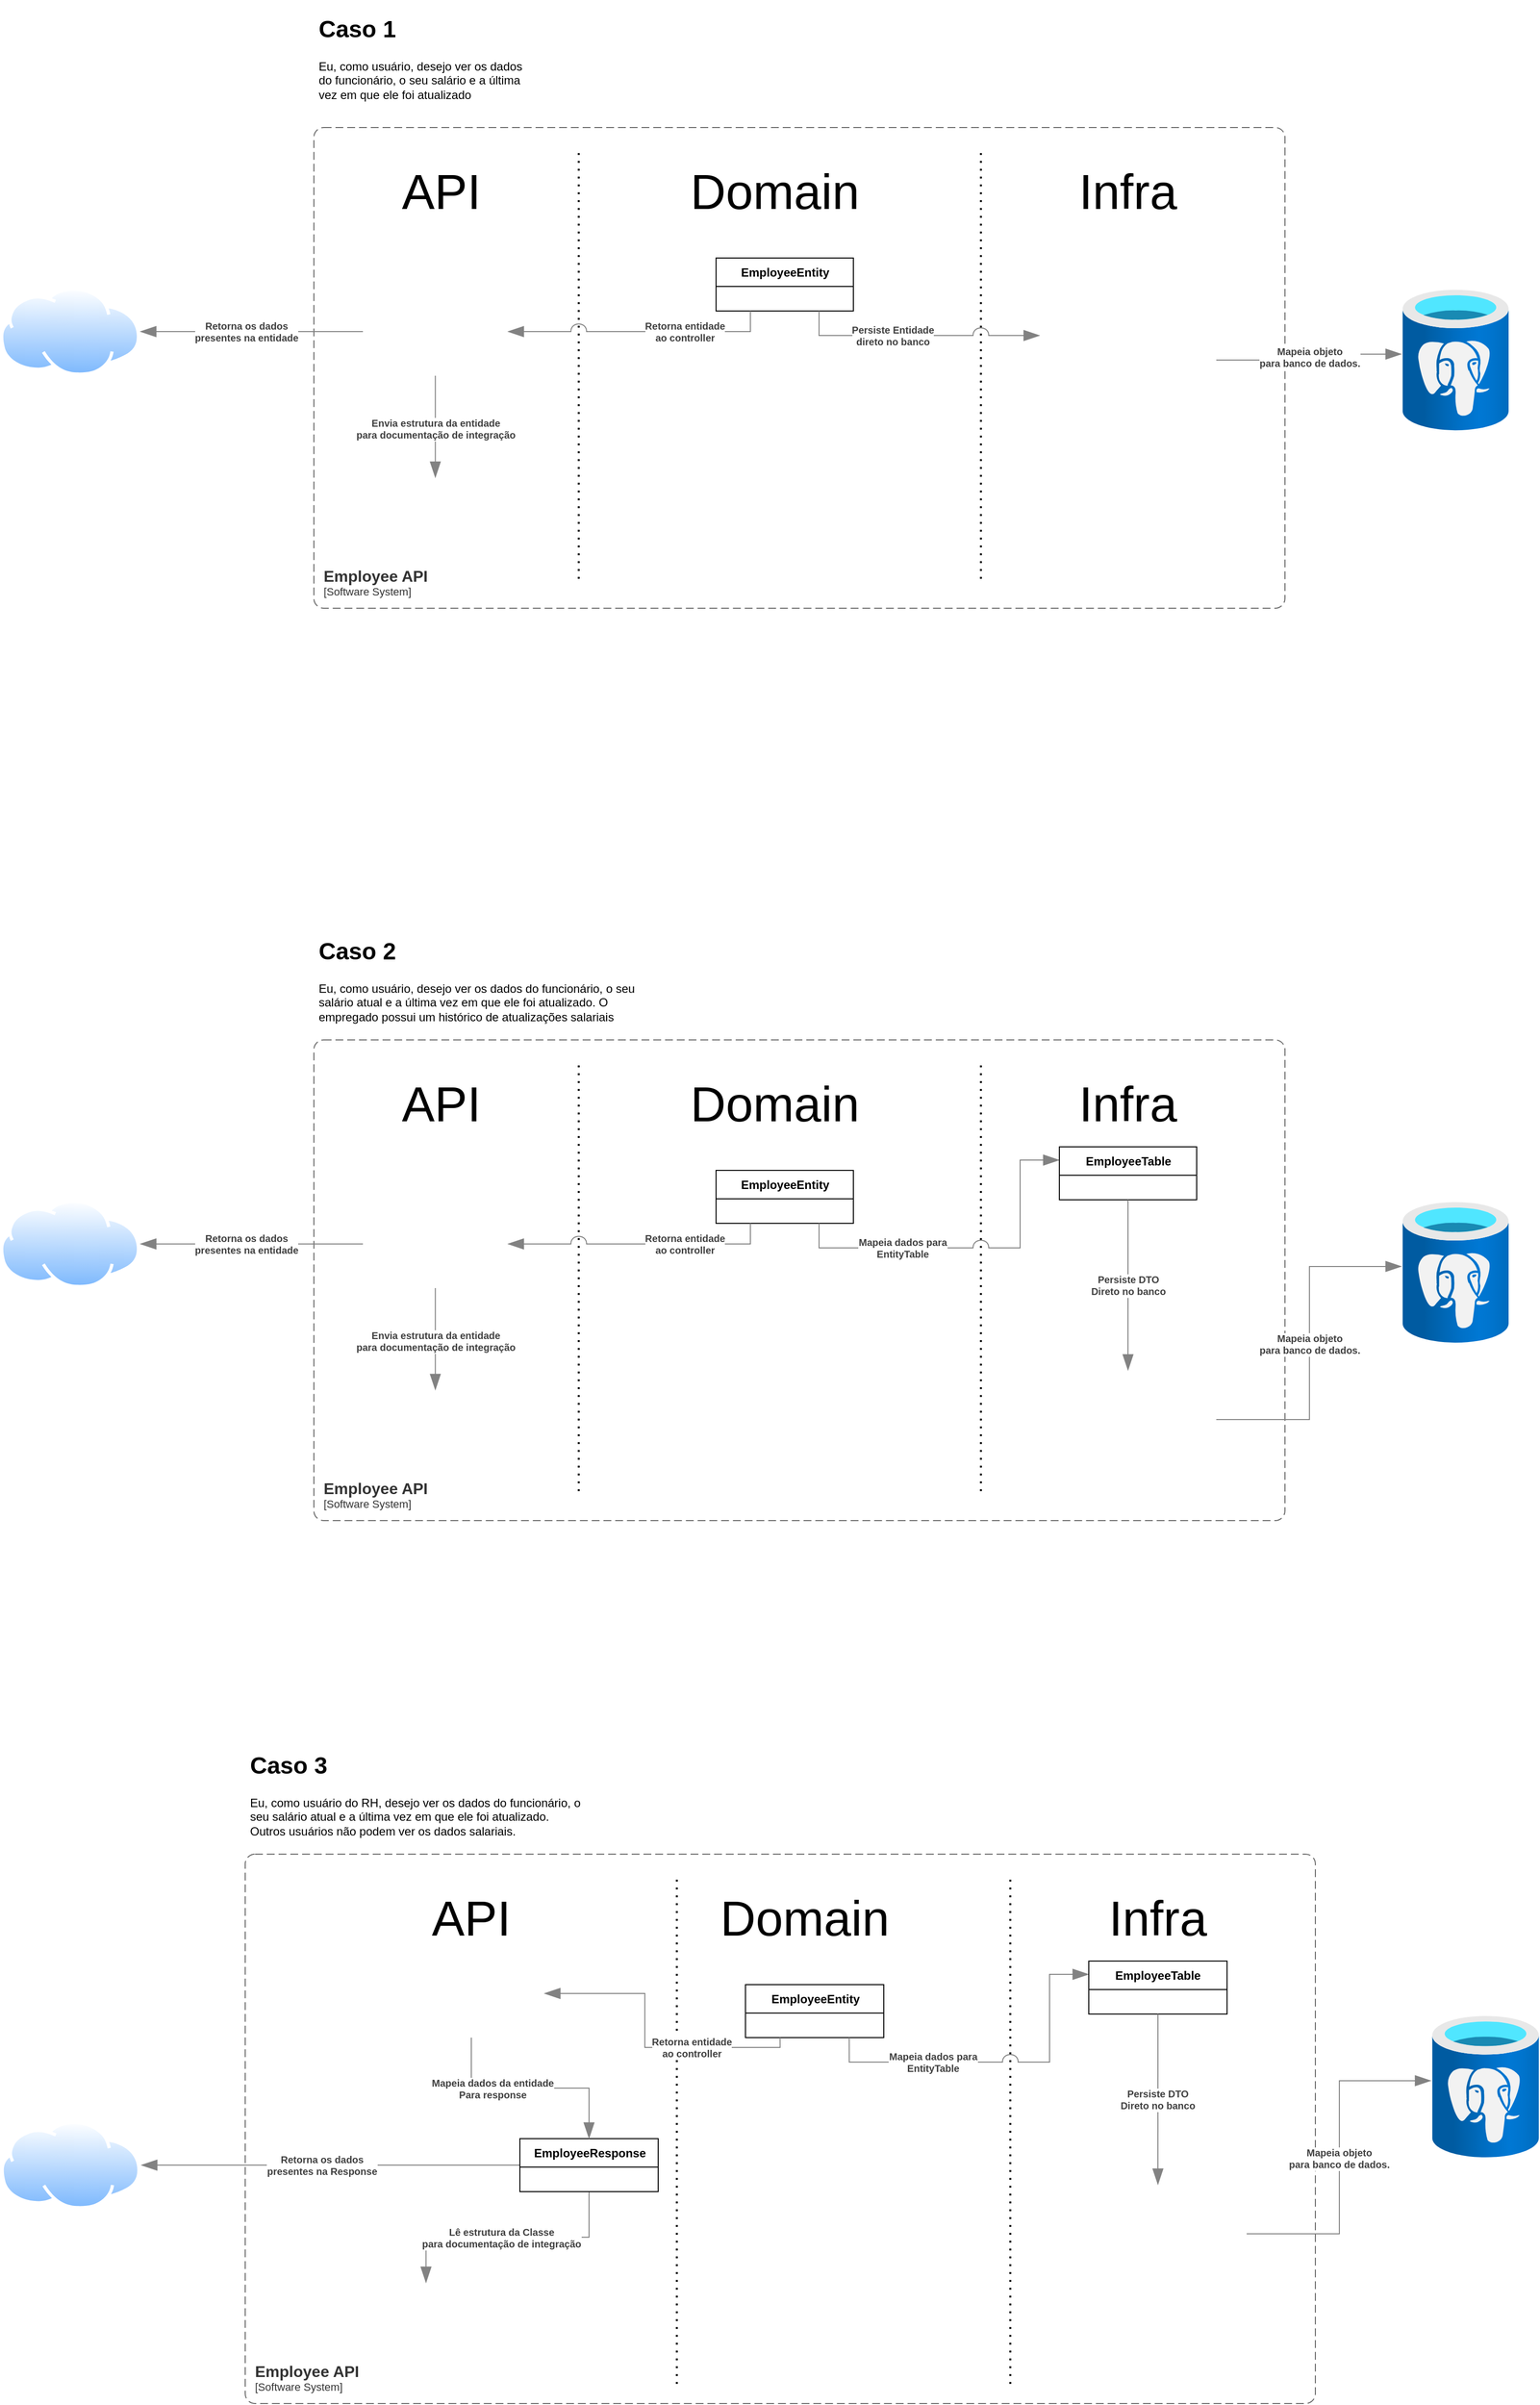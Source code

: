 <mxfile>
    <diagram id="qFTrwYgdmFCmfzPNB9e0" name="Page-1">
        <mxGraphModel dx="1501" dy="1354" grid="1" gridSize="10" guides="1" tooltips="1" connect="1" arrows="1" fold="1" page="1" pageScale="1" pageWidth="827" pageHeight="1169" math="0" shadow="0">
            <root>
                <mxCell id="0"/>
                <mxCell id="1" parent="0"/>
                <object placeholders="1" c4Name="Employee API" c4Type="SystemScopeBoundary" c4Application="Software System" label="&lt;font style=&quot;font-size: 16px&quot;&gt;&lt;b&gt;&lt;div style=&quot;text-align: left&quot;&gt;%c4Name%&lt;/div&gt;&lt;/b&gt;&lt;/font&gt;&lt;div style=&quot;text-align: left&quot;&gt;[%c4Application%]&lt;/div&gt;" id="4">
                    <mxCell style="rounded=1;fontSize=11;whiteSpace=wrap;html=1;dashed=1;arcSize=20;fillColor=none;strokeColor=#666666;fontColor=#333333;labelBackgroundColor=none;align=left;verticalAlign=bottom;labelBorderColor=none;spacingTop=0;spacing=10;dashPattern=8 4;metaEdit=1;rotatable=0;perimeter=rectanglePerimeter;noLabel=0;labelPadding=0;allowArrows=0;connectable=0;expand=0;recursiveResize=0;editable=1;pointerEvents=0;absoluteArcSize=1;points=[[0.25,0,0],[0.5,0,0],[0.75,0,0],[1,0.25,0],[1,0.5,0],[1,0.75,0],[0.75,1,0],[0.5,1,0],[0.25,1,0],[0,0.75,0],[0,0.5,0],[0,0.25,0]];" vertex="1" parent="1">
                        <mxGeometry x="92" y="30" width="990" height="490" as="geometry"/>
                    </mxCell>
                </object>
                <mxCell id="6" value="API" style="text;html=1;strokeColor=none;fillColor=none;align=center;verticalAlign=middle;whiteSpace=wrap;rounded=0;fontSize=50;" vertex="1" parent="1">
                    <mxGeometry x="192" y="80" width="60" height="30" as="geometry"/>
                </mxCell>
                <mxCell id="7" value="Domain" style="text;html=1;strokeColor=none;fillColor=none;align=center;verticalAlign=middle;whiteSpace=wrap;rounded=0;fontSize=50;" vertex="1" parent="1">
                    <mxGeometry x="532" y="80" width="60" height="30" as="geometry"/>
                </mxCell>
                <mxCell id="8" value="Infra" style="text;html=1;strokeColor=none;fillColor=none;align=center;verticalAlign=middle;whiteSpace=wrap;rounded=0;fontSize=50;" vertex="1" parent="1">
                    <mxGeometry x="892" y="80" width="60" height="30" as="geometry"/>
                </mxCell>
                <mxCell id="9" value="EmployeeEntity" style="swimlane;fontStyle=1;align=center;verticalAlign=middle;childLayout=stackLayout;horizontal=1;startSize=29;horizontalStack=0;resizeParent=1;resizeParentMax=0;resizeLast=0;collapsible=0;marginBottom=0;html=1;fontSize=12;" vertex="1" parent="1">
                    <mxGeometry x="502" y="163" width="140" height="54" as="geometry"/>
                </mxCell>
                <mxCell id="12" value="" style="endArrow=none;dashed=1;html=1;dashPattern=1 3;strokeWidth=2;fontSize=12;" edge="1" parent="1">
                    <mxGeometry width="50" height="50" relative="1" as="geometry">
                        <mxPoint x="362" y="490" as="sourcePoint"/>
                        <mxPoint x="362" y="50" as="targetPoint"/>
                    </mxGeometry>
                </mxCell>
                <mxCell id="13" value="" style="endArrow=none;dashed=1;html=1;dashPattern=1 3;strokeWidth=2;fontSize=12;" edge="1" parent="1">
                    <mxGeometry width="50" height="50" relative="1" as="geometry">
                        <mxPoint x="772" y="490" as="sourcePoint"/>
                        <mxPoint x="772" y="50" as="targetPoint"/>
                    </mxGeometry>
                </mxCell>
                <mxCell id="14" value="" style="shape=image;verticalLabelPosition=bottom;labelBackgroundColor=#ffffff;verticalAlign=top;aspect=fixed;imageAspect=0;image=https://static.gunnarpeipman.com/wp-content/uploads/2019/12/ef-core-featured.png;" vertex="1" parent="1">
                    <mxGeometry x="832.03" y="217" width="179.93" height="100" as="geometry"/>
                </mxCell>
                <mxCell id="15" value="" style="aspect=fixed;html=1;points=[];align=center;image;fontSize=12;image=img/lib/azure2/databases/Azure_Database_PostgreSQL_Server.svg;" vertex="1" parent="1">
                    <mxGeometry x="1202" y="195" width="108" height="144" as="geometry"/>
                </mxCell>
                <object placeholders="1" c4Type="Mapping" c4Description="Mapeia objeto &#10;para banco de dados." label="&lt;div style=&quot;text-align: left&quot;&gt;&lt;div style=&quot;text-align: center&quot;&gt;&lt;b&gt;%c4Description%&lt;/b&gt;&lt;/div&gt;" id="17">
                    <mxCell style="endArrow=blockThin;html=1;fontSize=10;fontColor=#404040;strokeWidth=1;endFill=1;strokeColor=#828282;elbow=vertical;metaEdit=1;endSize=14;startSize=14;jumpStyle=arc;jumpSize=16;rounded=0;edgeStyle=orthogonalEdgeStyle;entryX=-0.009;entryY=0.458;entryDx=0;entryDy=0;entryPerimeter=0;exitX=1;exitY=0.5;exitDx=0;exitDy=0;" edge="1" parent="1" source="14" target="15">
                        <mxGeometry width="240" relative="1" as="geometry">
                            <mxPoint x="1022" y="266.29" as="sourcePoint"/>
                            <mxPoint x="1262" y="266.29" as="targetPoint"/>
                        </mxGeometry>
                    </mxCell>
                </object>
                <object placeholders="1" c4Type="Mapping" c4Description="Persiste Entidade &#10;direto no banco" label="&lt;div style=&quot;text-align: left&quot;&gt;&lt;div style=&quot;text-align: center&quot;&gt;&lt;b&gt;%c4Description%&lt;/b&gt;&lt;/div&gt;" id="18">
                    <mxCell style="endArrow=blockThin;html=1;fontSize=10;fontColor=#404040;strokeWidth=1;endFill=1;strokeColor=#828282;elbow=vertical;metaEdit=1;endSize=14;startSize=14;jumpStyle=arc;jumpSize=16;rounded=0;edgeStyle=orthogonalEdgeStyle;exitX=0.75;exitY=1;exitDx=0;exitDy=0;entryX=0;entryY=0.25;entryDx=0;entryDy=0;" edge="1" parent="1" source="9" target="14">
                        <mxGeometry x="-0.2" width="240" relative="1" as="geometry">
                            <mxPoint x="602" y="267" as="sourcePoint"/>
                            <mxPoint x="822" y="267" as="targetPoint"/>
                            <Array as="points">
                                <mxPoint x="607" y="242"/>
                            </Array>
                            <mxPoint as="offset"/>
                        </mxGeometry>
                    </mxCell>
                </object>
                <mxCell id="19" value="" style="shape=image;verticalLabelPosition=bottom;labelBackgroundColor=#ffffff;verticalAlign=top;aspect=fixed;imageAspect=0;image=https://ardalis.com/static/2bcf8d1ec45106e529bb3a6176467a31/c5cb2/aspnetcore-logo.png;" vertex="1" parent="1">
                    <mxGeometry x="141.99" y="193" width="147.63" height="90" as="geometry"/>
                </mxCell>
                <mxCell id="20" value="" style="shape=image;verticalLabelPosition=bottom;labelBackgroundColor=#ffffff;verticalAlign=top;aspect=fixed;imageAspect=0;image=https://miro.medium.com/max/1400/1*R36nHDnQ9i7vizbSJqTb1g.png;" vertex="1" parent="1">
                    <mxGeometry x="108.96" y="387" width="213.7" height="60" as="geometry"/>
                </mxCell>
                <object placeholders="1" c4Type="Mapping" c4Description="Retorna entidade&#10;ao controller" label="&lt;div style=&quot;text-align: left&quot;&gt;&lt;div style=&quot;text-align: center&quot;&gt;&lt;b&gt;%c4Description%&lt;/b&gt;&lt;/div&gt;" id="21">
                    <mxCell style="endArrow=blockThin;html=1;fontSize=10;fontColor=#404040;strokeWidth=1;endFill=1;strokeColor=#828282;elbow=vertical;metaEdit=1;endSize=14;startSize=14;jumpStyle=arc;jumpSize=16;rounded=0;edgeStyle=orthogonalEdgeStyle;exitX=0.25;exitY=1;exitDx=0;exitDy=0;entryX=1;entryY=0.5;entryDx=0;entryDy=0;" edge="1" parent="1" source="9" target="19">
                        <mxGeometry x="-0.341" width="240" relative="1" as="geometry">
                            <mxPoint x="412" y="250" as="sourcePoint"/>
                            <mxPoint x="637.03" y="275" as="targetPoint"/>
                            <mxPoint as="offset"/>
                        </mxGeometry>
                    </mxCell>
                </object>
                <object placeholders="1" c4Type="Mapping" c4Description="Retorna os dados&#10;presentes na entidade" label="&lt;div style=&quot;text-align: left&quot;&gt;&lt;div style=&quot;text-align: center&quot;&gt;&lt;b&gt;%c4Description%&lt;/b&gt;&lt;/div&gt;" id="22">
                    <mxCell style="endArrow=blockThin;html=1;fontSize=10;fontColor=#404040;strokeWidth=1;endFill=1;strokeColor=#828282;elbow=vertical;metaEdit=1;endSize=14;startSize=14;jumpStyle=arc;jumpSize=16;rounded=0;edgeStyle=orthogonalEdgeStyle;exitX=0;exitY=0.5;exitDx=0;exitDy=0;entryX=1;entryY=0.5;entryDx=0;entryDy=0;" edge="1" parent="1" source="19" target="24">
                        <mxGeometry x="0.048" width="240" relative="1" as="geometry">
                            <mxPoint x="142" y="243" as="sourcePoint"/>
                            <mxPoint x="-68" y="238" as="targetPoint"/>
                            <mxPoint as="offset"/>
                        </mxGeometry>
                    </mxCell>
                </object>
                <object placeholders="1" c4Type="Mapping" c4Description="Envia estrutura da entidade&#10;para documentação de integração" label="&lt;div style=&quot;text-align: left&quot;&gt;&lt;div style=&quot;text-align: center&quot;&gt;&lt;b&gt;%c4Description%&lt;/b&gt;&lt;/div&gt;" id="23">
                    <mxCell style="endArrow=blockThin;html=1;fontSize=10;fontColor=#404040;strokeWidth=1;endFill=1;strokeColor=#828282;elbow=vertical;metaEdit=1;endSize=14;startSize=14;jumpStyle=arc;jumpSize=16;rounded=0;edgeStyle=orthogonalEdgeStyle;exitX=0.5;exitY=1;exitDx=0;exitDy=0;entryX=0.5;entryY=0;entryDx=0;entryDy=0;" edge="1" parent="1" source="19" target="20">
                        <mxGeometry x="0.048" width="240" relative="1" as="geometry">
                            <mxPoint x="151.99" y="248" as="sourcePoint"/>
                            <mxPoint x="-58" y="248" as="targetPoint"/>
                            <mxPoint as="offset"/>
                        </mxGeometry>
                    </mxCell>
                </object>
                <mxCell id="24" value="" style="aspect=fixed;perimeter=ellipsePerimeter;html=1;align=center;shadow=0;dashed=0;spacingTop=3;image;image=img/lib/active_directory/internet_cloud.svg;fontSize=12;" vertex="1" parent="1">
                    <mxGeometry x="-228" y="193" width="142.86" height="90" as="geometry"/>
                </mxCell>
                <object placeholders="1" c4Name="Employee API" c4Type="SystemScopeBoundary" c4Application="Software System" label="&lt;font style=&quot;font-size: 16px&quot;&gt;&lt;b&gt;&lt;div style=&quot;text-align: left&quot;&gt;%c4Name%&lt;/div&gt;&lt;/b&gt;&lt;/font&gt;&lt;div style=&quot;text-align: left&quot;&gt;[%c4Application%]&lt;/div&gt;" id="41">
                    <mxCell style="rounded=1;fontSize=11;whiteSpace=wrap;html=1;dashed=1;arcSize=20;fillColor=none;strokeColor=#666666;fontColor=#333333;labelBackgroundColor=none;align=left;verticalAlign=bottom;labelBorderColor=none;spacingTop=0;spacing=10;dashPattern=8 4;metaEdit=1;rotatable=0;perimeter=rectanglePerimeter;noLabel=0;labelPadding=0;allowArrows=0;connectable=0;expand=0;recursiveResize=0;editable=1;pointerEvents=0;absoluteArcSize=1;points=[[0.25,0,0],[0.5,0,0],[0.75,0,0],[1,0.25,0],[1,0.5,0],[1,0.75,0],[0.75,1,0],[0.5,1,0],[0.25,1,0],[0,0.75,0],[0,0.5,0],[0,0.25,0]];" vertex="1" parent="1">
                        <mxGeometry x="92" y="960" width="990" height="490" as="geometry"/>
                    </mxCell>
                </object>
                <mxCell id="42" value="API" style="text;html=1;strokeColor=none;fillColor=none;align=center;verticalAlign=middle;whiteSpace=wrap;rounded=0;fontSize=50;" vertex="1" parent="1">
                    <mxGeometry x="192" y="1010" width="60" height="30" as="geometry"/>
                </mxCell>
                <mxCell id="43" value="Domain" style="text;html=1;strokeColor=none;fillColor=none;align=center;verticalAlign=middle;whiteSpace=wrap;rounded=0;fontSize=50;" vertex="1" parent="1">
                    <mxGeometry x="532" y="1010" width="60" height="30" as="geometry"/>
                </mxCell>
                <mxCell id="44" value="Infra" style="text;html=1;strokeColor=none;fillColor=none;align=center;verticalAlign=middle;whiteSpace=wrap;rounded=0;fontSize=50;" vertex="1" parent="1">
                    <mxGeometry x="892" y="1010" width="60" height="30" as="geometry"/>
                </mxCell>
                <mxCell id="45" value="EmployeeEntity" style="swimlane;fontStyle=1;align=center;verticalAlign=middle;childLayout=stackLayout;horizontal=1;startSize=29;horizontalStack=0;resizeParent=1;resizeParentMax=0;resizeLast=0;collapsible=0;marginBottom=0;html=1;fontSize=12;" vertex="1" parent="1">
                    <mxGeometry x="502" y="1093" width="140" height="54" as="geometry"/>
                </mxCell>
                <mxCell id="46" value="" style="endArrow=none;dashed=1;html=1;dashPattern=1 3;strokeWidth=2;fontSize=12;" edge="1" parent="1">
                    <mxGeometry width="50" height="50" relative="1" as="geometry">
                        <mxPoint x="362" y="1420.0" as="sourcePoint"/>
                        <mxPoint x="362" y="980" as="targetPoint"/>
                    </mxGeometry>
                </mxCell>
                <mxCell id="47" value="" style="endArrow=none;dashed=1;html=1;dashPattern=1 3;strokeWidth=2;fontSize=12;" edge="1" parent="1">
                    <mxGeometry width="50" height="50" relative="1" as="geometry">
                        <mxPoint x="772.0" y="1420.0" as="sourcePoint"/>
                        <mxPoint x="772.0" y="980" as="targetPoint"/>
                    </mxGeometry>
                </mxCell>
                <mxCell id="48" value="" style="shape=image;verticalLabelPosition=bottom;labelBackgroundColor=#ffffff;verticalAlign=top;aspect=fixed;imageAspect=0;image=https://static.gunnarpeipman.com/wp-content/uploads/2019/12/ef-core-featured.png;" vertex="1" parent="1">
                    <mxGeometry x="832.02" y="1297" width="179.93" height="100" as="geometry"/>
                </mxCell>
                <mxCell id="49" value="" style="aspect=fixed;html=1;points=[];align=center;image;fontSize=12;image=img/lib/azure2/databases/Azure_Database_PostgreSQL_Server.svg;" vertex="1" parent="1">
                    <mxGeometry x="1202" y="1125" width="108" height="144" as="geometry"/>
                </mxCell>
                <object placeholders="1" c4Type="Mapping" c4Description="Mapeia objeto &#10;para banco de dados." label="&lt;div style=&quot;text-align: left&quot;&gt;&lt;div style=&quot;text-align: center&quot;&gt;&lt;b&gt;%c4Description%&lt;/b&gt;&lt;/div&gt;" id="50">
                    <mxCell style="endArrow=blockThin;html=1;fontSize=10;fontColor=#404040;strokeWidth=1;endFill=1;strokeColor=#828282;elbow=vertical;metaEdit=1;endSize=14;startSize=14;jumpStyle=arc;jumpSize=16;rounded=0;edgeStyle=orthogonalEdgeStyle;entryX=-0.009;entryY=0.458;entryDx=0;entryDy=0;entryPerimeter=0;exitX=1;exitY=0.5;exitDx=0;exitDy=0;" edge="1" parent="1" source="48" target="49">
                        <mxGeometry width="240" relative="1" as="geometry">
                            <mxPoint x="1022" y="1196.29" as="sourcePoint"/>
                            <mxPoint x="1262" y="1196.29" as="targetPoint"/>
                        </mxGeometry>
                    </mxCell>
                </object>
                <object placeholders="1" c4Type="Mapping" c4Description="Mapeia dados para &#10;EntityTable" label="&lt;div style=&quot;text-align: left&quot;&gt;&lt;div style=&quot;text-align: center&quot;&gt;&lt;b&gt;%c4Description%&lt;/b&gt;&lt;/div&gt;" id="51">
                    <mxCell style="endArrow=blockThin;html=1;fontSize=10;fontColor=#404040;strokeWidth=1;endFill=1;strokeColor=#828282;elbow=vertical;metaEdit=1;endSize=14;startSize=14;jumpStyle=arc;jumpSize=16;rounded=0;edgeStyle=orthogonalEdgeStyle;exitX=0.75;exitY=1;exitDx=0;exitDy=0;entryX=0;entryY=0.25;entryDx=0;entryDy=0;" edge="1" parent="1" source="45" target="58">
                        <mxGeometry x="-0.388" width="240" relative="1" as="geometry">
                            <mxPoint x="602" y="1197" as="sourcePoint"/>
                            <mxPoint x="822" y="1197" as="targetPoint"/>
                            <Array as="points">
                                <mxPoint x="607" y="1172"/>
                                <mxPoint x="812" y="1172"/>
                            </Array>
                            <mxPoint as="offset"/>
                        </mxGeometry>
                    </mxCell>
                </object>
                <mxCell id="52" value="" style="shape=image;verticalLabelPosition=bottom;labelBackgroundColor=#ffffff;verticalAlign=top;aspect=fixed;imageAspect=0;image=https://ardalis.com/static/2bcf8d1ec45106e529bb3a6176467a31/c5cb2/aspnetcore-logo.png;" vertex="1" parent="1">
                    <mxGeometry x="141.99" y="1123" width="147.63" height="90" as="geometry"/>
                </mxCell>
                <mxCell id="53" value="" style="shape=image;verticalLabelPosition=bottom;labelBackgroundColor=#ffffff;verticalAlign=top;aspect=fixed;imageAspect=0;image=https://miro.medium.com/max/1400/1*R36nHDnQ9i7vizbSJqTb1g.png;" vertex="1" parent="1">
                    <mxGeometry x="108.96" y="1317" width="213.7" height="60" as="geometry"/>
                </mxCell>
                <object placeholders="1" c4Type="Mapping" c4Description="Retorna entidade&#10;ao controller" label="&lt;div style=&quot;text-align: left&quot;&gt;&lt;div style=&quot;text-align: center&quot;&gt;&lt;b&gt;%c4Description%&lt;/b&gt;&lt;/div&gt;" id="54">
                    <mxCell style="endArrow=blockThin;html=1;fontSize=10;fontColor=#404040;strokeWidth=1;endFill=1;strokeColor=#828282;elbow=vertical;metaEdit=1;endSize=14;startSize=14;jumpStyle=arc;jumpSize=16;rounded=0;edgeStyle=orthogonalEdgeStyle;exitX=0.25;exitY=1;exitDx=0;exitDy=0;entryX=1;entryY=0.5;entryDx=0;entryDy=0;" edge="1" parent="1" source="45" target="52">
                        <mxGeometry x="-0.341" width="240" relative="1" as="geometry">
                            <mxPoint x="412" y="1180" as="sourcePoint"/>
                            <mxPoint x="637.03" y="1205" as="targetPoint"/>
                            <mxPoint as="offset"/>
                        </mxGeometry>
                    </mxCell>
                </object>
                <object placeholders="1" c4Type="Mapping" c4Description="Retorna os dados&#10;presentes na entidade" label="&lt;div style=&quot;text-align: left&quot;&gt;&lt;div style=&quot;text-align: center&quot;&gt;&lt;b&gt;%c4Description%&lt;/b&gt;&lt;/div&gt;" id="55">
                    <mxCell style="endArrow=blockThin;html=1;fontSize=10;fontColor=#404040;strokeWidth=1;endFill=1;strokeColor=#828282;elbow=vertical;metaEdit=1;endSize=14;startSize=14;jumpStyle=arc;jumpSize=16;rounded=0;edgeStyle=orthogonalEdgeStyle;exitX=0;exitY=0.5;exitDx=0;exitDy=0;entryX=1;entryY=0.5;entryDx=0;entryDy=0;" edge="1" parent="1" source="52" target="57">
                        <mxGeometry x="0.048" width="240" relative="1" as="geometry">
                            <mxPoint x="142" y="1173" as="sourcePoint"/>
                            <mxPoint x="-68" y="1168" as="targetPoint"/>
                            <mxPoint as="offset"/>
                        </mxGeometry>
                    </mxCell>
                </object>
                <object placeholders="1" c4Type="Mapping" c4Description="Envia estrutura da entidade&#10;para documentação de integração" label="&lt;div style=&quot;text-align: left&quot;&gt;&lt;div style=&quot;text-align: center&quot;&gt;&lt;b&gt;%c4Description%&lt;/b&gt;&lt;/div&gt;" id="56">
                    <mxCell style="endArrow=blockThin;html=1;fontSize=10;fontColor=#404040;strokeWidth=1;endFill=1;strokeColor=#828282;elbow=vertical;metaEdit=1;endSize=14;startSize=14;jumpStyle=arc;jumpSize=16;rounded=0;edgeStyle=orthogonalEdgeStyle;exitX=0.5;exitY=1;exitDx=0;exitDy=0;entryX=0.5;entryY=0;entryDx=0;entryDy=0;" edge="1" parent="1" source="52" target="53">
                        <mxGeometry x="0.048" width="240" relative="1" as="geometry">
                            <mxPoint x="151.99" y="1178" as="sourcePoint"/>
                            <mxPoint x="-58" y="1178" as="targetPoint"/>
                            <mxPoint as="offset"/>
                        </mxGeometry>
                    </mxCell>
                </object>
                <mxCell id="57" value="" style="aspect=fixed;perimeter=ellipsePerimeter;html=1;align=center;shadow=0;dashed=0;spacingTop=3;image;image=img/lib/active_directory/internet_cloud.svg;fontSize=12;" vertex="1" parent="1">
                    <mxGeometry x="-228" y="1123" width="142.86" height="90" as="geometry"/>
                </mxCell>
                <mxCell id="58" value="EmployeeTable" style="swimlane;fontStyle=1;align=center;verticalAlign=middle;childLayout=stackLayout;horizontal=1;startSize=29;horizontalStack=0;resizeParent=1;resizeParentMax=0;resizeLast=0;collapsible=0;marginBottom=0;html=1;fontSize=12;" vertex="1" parent="1">
                    <mxGeometry x="851.99" y="1069" width="140" height="54" as="geometry"/>
                </mxCell>
                <object placeholders="1" c4Type="Mapping" c4Description="Persiste DTO &#10;Direto no banco" label="&lt;div style=&quot;text-align: left&quot;&gt;&lt;div style=&quot;text-align: center&quot;&gt;&lt;b&gt;%c4Description%&lt;/b&gt;&lt;/div&gt;" id="59">
                    <mxCell style="endArrow=blockThin;html=1;fontSize=10;fontColor=#404040;strokeWidth=1;endFill=1;strokeColor=#828282;elbow=vertical;metaEdit=1;endSize=14;startSize=14;jumpStyle=arc;jumpSize=16;rounded=0;edgeStyle=orthogonalEdgeStyle;exitX=0.5;exitY=1;exitDx=0;exitDy=0;entryX=0.5;entryY=0;entryDx=0;entryDy=0;" edge="1" parent="1" source="58" target="48">
                        <mxGeometry width="240" relative="1" as="geometry">
                            <mxPoint x="922.0" y="1211.5" as="sourcePoint"/>
                            <mxPoint x="1166.99" y="1147" as="targetPoint"/>
                        </mxGeometry>
                    </mxCell>
                </object>
                <object placeholders="1" c4Name="Employee API" c4Type="SystemScopeBoundary" c4Application="Software System" label="&lt;font style=&quot;font-size: 16px&quot;&gt;&lt;b&gt;&lt;div style=&quot;text-align: left&quot;&gt;%c4Name%&lt;/div&gt;&lt;/b&gt;&lt;/font&gt;&lt;div style=&quot;text-align: left&quot;&gt;[%c4Application%]&lt;/div&gt;" id="60">
                    <mxCell style="rounded=1;fontSize=11;whiteSpace=wrap;html=1;dashed=1;arcSize=20;fillColor=none;strokeColor=#666666;fontColor=#333333;labelBackgroundColor=none;align=left;verticalAlign=bottom;labelBorderColor=none;spacingTop=0;spacing=10;dashPattern=8 4;metaEdit=1;rotatable=0;perimeter=rectanglePerimeter;noLabel=0;labelPadding=0;allowArrows=0;connectable=0;expand=0;recursiveResize=0;editable=1;pointerEvents=0;absoluteArcSize=1;points=[[0.25,0,0],[0.5,0,0],[0.75,0,0],[1,0.25,0],[1,0.5,0],[1,0.75,0],[0.75,1,0],[0.5,1,0],[0.25,1,0],[0,0.75,0],[0,0.5,0],[0,0.25,0]];" vertex="1" parent="1">
                        <mxGeometry x="22" y="1790" width="1091" height="560" as="geometry"/>
                    </mxCell>
                </object>
                <mxCell id="61" value="API" style="text;html=1;strokeColor=none;fillColor=none;align=center;verticalAlign=middle;whiteSpace=wrap;rounded=0;fontSize=50;" vertex="1" parent="1">
                    <mxGeometry x="222" y="1840" width="61" height="30" as="geometry"/>
                </mxCell>
                <mxCell id="62" value="Domain" style="text;html=1;strokeColor=none;fillColor=none;align=center;verticalAlign=middle;whiteSpace=wrap;rounded=0;fontSize=50;" vertex="1" parent="1">
                    <mxGeometry x="562" y="1840" width="61" height="30" as="geometry"/>
                </mxCell>
                <mxCell id="63" value="Infra" style="text;html=1;strokeColor=none;fillColor=none;align=center;verticalAlign=middle;whiteSpace=wrap;rounded=0;fontSize=50;" vertex="1" parent="1">
                    <mxGeometry x="922" y="1840" width="61" height="30" as="geometry"/>
                </mxCell>
                <mxCell id="64" value="EmployeeEntity" style="swimlane;fontStyle=1;align=center;verticalAlign=middle;childLayout=stackLayout;horizontal=1;startSize=29;horizontalStack=0;resizeParent=1;resizeParentMax=0;resizeLast=0;collapsible=0;marginBottom=0;html=1;fontSize=12;" vertex="1" parent="1">
                    <mxGeometry x="532" y="1923" width="141" height="54" as="geometry"/>
                </mxCell>
                <mxCell id="65" value="" style="endArrow=none;dashed=1;html=1;dashPattern=1 3;strokeWidth=2;fontSize=12;" edge="1" parent="1">
                    <mxGeometry width="50" height="50" relative="1" as="geometry">
                        <mxPoint x="462" y="2330" as="sourcePoint"/>
                        <mxPoint x="462.0" y="1815" as="targetPoint"/>
                    </mxGeometry>
                </mxCell>
                <mxCell id="66" value="" style="endArrow=none;dashed=1;html=1;dashPattern=1 3;strokeWidth=2;fontSize=12;" edge="1" parent="1">
                    <mxGeometry width="50" height="50" relative="1" as="geometry">
                        <mxPoint x="802" y="2330" as="sourcePoint"/>
                        <mxPoint x="802.0" y="1810" as="targetPoint"/>
                    </mxGeometry>
                </mxCell>
                <mxCell id="67" value="" style="shape=image;verticalLabelPosition=bottom;labelBackgroundColor=#ffffff;verticalAlign=top;aspect=fixed;imageAspect=0;image=https://static.gunnarpeipman.com/wp-content/uploads/2019/12/ef-core-featured.png;" vertex="1" parent="1">
                    <mxGeometry x="862.02" y="2127" width="180.93" height="100" as="geometry"/>
                </mxCell>
                <mxCell id="68" value="" style="aspect=fixed;html=1;points=[];align=center;image;fontSize=12;image=img/lib/azure2/databases/Azure_Database_PostgreSQL_Server.svg;" vertex="1" parent="1">
                    <mxGeometry x="1232" y="1955" width="109" height="144" as="geometry"/>
                </mxCell>
                <object placeholders="1" c4Type="Mapping" c4Description="Mapeia objeto &#10;para banco de dados." label="&lt;div style=&quot;text-align: left&quot;&gt;&lt;div style=&quot;text-align: center&quot;&gt;&lt;b&gt;%c4Description%&lt;/b&gt;&lt;/div&gt;" id="69">
                    <mxCell style="endArrow=blockThin;html=1;fontSize=10;fontColor=#404040;strokeWidth=1;endFill=1;strokeColor=#828282;elbow=vertical;metaEdit=1;endSize=14;startSize=14;jumpStyle=arc;jumpSize=16;rounded=0;edgeStyle=orthogonalEdgeStyle;entryX=-0.009;entryY=0.458;entryDx=0;entryDy=0;entryPerimeter=0;exitX=1;exitY=0.5;exitDx=0;exitDy=0;" edge="1" parent="1" source="67" target="68">
                        <mxGeometry width="240" relative="1" as="geometry">
                            <mxPoint x="1052" y="2026.29" as="sourcePoint"/>
                            <mxPoint x="1292" y="2026.29" as="targetPoint"/>
                        </mxGeometry>
                    </mxCell>
                </object>
                <object placeholders="1" c4Type="Mapping" c4Description="Mapeia dados para &#10;EntityTable" label="&lt;div style=&quot;text-align: left&quot;&gt;&lt;div style=&quot;text-align: center&quot;&gt;&lt;b&gt;%c4Description%&lt;/b&gt;&lt;/div&gt;" id="70">
                    <mxCell style="endArrow=blockThin;html=1;fontSize=10;fontColor=#404040;strokeWidth=1;endFill=1;strokeColor=#828282;elbow=vertical;metaEdit=1;endSize=14;startSize=14;jumpStyle=arc;jumpSize=16;rounded=0;edgeStyle=orthogonalEdgeStyle;exitX=0.75;exitY=1;exitDx=0;exitDy=0;entryX=0;entryY=0.25;entryDx=0;entryDy=0;" edge="1" parent="1" source="64" target="77">
                        <mxGeometry x="-0.388" width="240" relative="1" as="geometry">
                            <mxPoint x="632" y="2027" as="sourcePoint"/>
                            <mxPoint x="852" y="2027" as="targetPoint"/>
                            <Array as="points">
                                <mxPoint x="637" y="2002"/>
                                <mxPoint x="842" y="2002"/>
                            </Array>
                            <mxPoint as="offset"/>
                        </mxGeometry>
                    </mxCell>
                </object>
                <mxCell id="71" value="" style="shape=image;verticalLabelPosition=bottom;labelBackgroundColor=#ffffff;verticalAlign=top;aspect=fixed;imageAspect=0;image=https://ardalis.com/static/2bcf8d1ec45106e529bb3a6176467a31/c5cb2/aspnetcore-logo.png;" vertex="1" parent="1">
                    <mxGeometry x="178.19" y="1887" width="148.63" height="90" as="geometry"/>
                </mxCell>
                <mxCell id="72" value="" style="shape=image;verticalLabelPosition=bottom;labelBackgroundColor=#ffffff;verticalAlign=top;aspect=fixed;imageAspect=0;image=https://miro.medium.com/max/1400/1*R36nHDnQ9i7vizbSJqTb1g.png;" vertex="1" parent="1">
                    <mxGeometry x="98.96" y="2227" width="214.7" height="60" as="geometry"/>
                </mxCell>
                <object placeholders="1" c4Type="Mapping" c4Description="Retorna entidade&#10;ao controller" label="&lt;div style=&quot;text-align: left&quot;&gt;&lt;div style=&quot;text-align: center&quot;&gt;&lt;b&gt;%c4Description%&lt;/b&gt;&lt;/div&gt;" id="73">
                    <mxCell style="endArrow=blockThin;html=1;fontSize=10;fontColor=#404040;strokeWidth=1;endFill=1;strokeColor=#828282;elbow=vertical;metaEdit=1;endSize=14;startSize=14;jumpStyle=arc;jumpSize=16;rounded=0;edgeStyle=orthogonalEdgeStyle;exitX=0.25;exitY=1;exitDx=0;exitDy=0;entryX=1;entryY=0.5;entryDx=0;entryDy=0;" edge="1" parent="1" source="64" target="71">
                        <mxGeometry x="-0.341" width="240" relative="1" as="geometry">
                            <mxPoint x="442" y="2010" as="sourcePoint"/>
                            <mxPoint x="667.03" y="2035" as="targetPoint"/>
                            <mxPoint as="offset"/>
                        </mxGeometry>
                    </mxCell>
                </object>
                <object placeholders="1" c4Type="Mapping" c4Description="Retorna os dados&#10;presentes na Response" label="&lt;div style=&quot;text-align: left&quot;&gt;&lt;div style=&quot;text-align: center&quot;&gt;&lt;b&gt;%c4Description%&lt;/b&gt;&lt;/div&gt;" id="74">
                    <mxCell style="endArrow=blockThin;html=1;fontSize=10;fontColor=#404040;strokeWidth=1;endFill=1;strokeColor=#828282;elbow=vertical;metaEdit=1;endSize=14;startSize=14;jumpStyle=arc;jumpSize=16;rounded=0;edgeStyle=orthogonalEdgeStyle;exitX=0;exitY=0.5;exitDx=0;exitDy=0;entryX=1;entryY=0.5;entryDx=0;entryDy=0;" edge="1" parent="1" source="79" target="76">
                        <mxGeometry x="0.048" width="240" relative="1" as="geometry">
                            <mxPoint x="172" y="2003" as="sourcePoint"/>
                            <mxPoint x="-38" y="1998" as="targetPoint"/>
                            <mxPoint as="offset"/>
                        </mxGeometry>
                    </mxCell>
                </object>
                <object placeholders="1" c4Type="Mapping" c4Description="Lê estrutura da Classe&#10;para documentação de integração" label="&lt;div style=&quot;text-align: left&quot;&gt;&lt;div style=&quot;text-align: center&quot;&gt;&lt;b&gt;%c4Description%&lt;/b&gt;&lt;/div&gt;" id="75">
                    <mxCell style="endArrow=blockThin;html=1;fontSize=10;fontColor=#404040;strokeWidth=1;endFill=1;strokeColor=#828282;elbow=vertical;metaEdit=1;endSize=14;startSize=14;jumpStyle=arc;jumpSize=16;rounded=0;edgeStyle=orthogonalEdgeStyle;exitX=0.5;exitY=1;exitDx=0;exitDy=0;entryX=0.5;entryY=0;entryDx=0;entryDy=0;" edge="1" parent="1" source="79" target="72">
                        <mxGeometry x="0.048" width="240" relative="1" as="geometry">
                            <mxPoint x="181.99" y="2008" as="sourcePoint"/>
                            <mxPoint x="-28" y="2008" as="targetPoint"/>
                            <mxPoint as="offset"/>
                        </mxGeometry>
                    </mxCell>
                </object>
                <mxCell id="76" value="" style="aspect=fixed;perimeter=ellipsePerimeter;html=1;align=center;shadow=0;dashed=0;spacingTop=3;image;image=img/lib/active_directory/internet_cloud.svg;fontSize=12;" vertex="1" parent="1">
                    <mxGeometry x="-228" y="2062" width="143.86" height="90" as="geometry"/>
                </mxCell>
                <mxCell id="77" value="EmployeeTable" style="swimlane;fontStyle=1;align=center;verticalAlign=middle;childLayout=stackLayout;horizontal=1;startSize=29;horizontalStack=0;resizeParent=1;resizeParentMax=0;resizeLast=0;collapsible=0;marginBottom=0;html=1;fontSize=12;" vertex="1" parent="1">
                    <mxGeometry x="881.99" y="1899" width="141" height="54" as="geometry"/>
                </mxCell>
                <object placeholders="1" c4Type="Mapping" c4Description="Persiste DTO &#10;Direto no banco" label="&lt;div style=&quot;text-align: left&quot;&gt;&lt;div style=&quot;text-align: center&quot;&gt;&lt;b&gt;%c4Description%&lt;/b&gt;&lt;/div&gt;" id="78">
                    <mxCell style="endArrow=blockThin;html=1;fontSize=10;fontColor=#404040;strokeWidth=1;endFill=1;strokeColor=#828282;elbow=vertical;metaEdit=1;endSize=14;startSize=14;jumpStyle=arc;jumpSize=16;rounded=0;edgeStyle=orthogonalEdgeStyle;exitX=0.5;exitY=1;exitDx=0;exitDy=0;entryX=0.5;entryY=0;entryDx=0;entryDy=0;" edge="1" parent="1" source="77" target="67">
                        <mxGeometry width="240" relative="1" as="geometry">
                            <mxPoint x="952.0" y="2041.5" as="sourcePoint"/>
                            <mxPoint x="1196.99" y="1977" as="targetPoint"/>
                        </mxGeometry>
                    </mxCell>
                </object>
                <mxCell id="79" value="EmployeeResponse" style="swimlane;fontStyle=1;align=center;verticalAlign=middle;childLayout=stackLayout;horizontal=1;startSize=29;horizontalStack=0;resizeParent=1;resizeParentMax=0;resizeLast=0;collapsible=0;marginBottom=0;html=1;fontSize=12;" vertex="1" parent="1">
                    <mxGeometry x="302" y="2080" width="141" height="54" as="geometry"/>
                </mxCell>
                <object placeholders="1" c4Type="Mapping" c4Description="Mapeia dados da entidade&#10;Para response" label="&lt;div style=&quot;text-align: left&quot;&gt;&lt;div style=&quot;text-align: center&quot;&gt;&lt;b&gt;%c4Description%&lt;/b&gt;&lt;/div&gt;" id="80">
                    <mxCell style="endArrow=blockThin;html=1;fontSize=10;fontColor=#404040;strokeWidth=1;endFill=1;strokeColor=#828282;elbow=vertical;metaEdit=1;endSize=14;startSize=14;jumpStyle=arc;jumpSize=16;rounded=0;edgeStyle=orthogonalEdgeStyle;exitX=0.5;exitY=1;exitDx=0;exitDy=0;" edge="1" parent="1" source="71" target="79">
                        <mxGeometry x="-0.341" width="240" relative="1" as="geometry">
                            <mxPoint x="577.0" y="1987" as="sourcePoint"/>
                            <mxPoint x="335.82" y="1942" as="targetPoint"/>
                            <mxPoint as="offset"/>
                        </mxGeometry>
                    </mxCell>
                </object>
                <mxCell id="81" value="&lt;h1&gt;Caso 1&lt;/h1&gt;&lt;p&gt;Eu, como usuário, desejo ver os dados do funcionário, o seu salário e a última vez em que ele foi atualizado&lt;/p&gt;" style="text;html=1;strokeColor=none;fillColor=none;spacing=5;spacingTop=-20;whiteSpace=wrap;overflow=hidden;rounded=0;fontSize=12;" vertex="1" parent="1">
                    <mxGeometry x="92" y="-90" width="230" height="100" as="geometry"/>
                </mxCell>
                <mxCell id="82" value="&lt;h1&gt;Caso 2&lt;/h1&gt;&lt;p&gt;Eu, como usuário, desejo ver os dados do funcionário, o seu salário atual e a última vez em que ele foi atualizado. O empregado possui um histórico de atualizações salariais&lt;/p&gt;" style="text;html=1;strokeColor=none;fillColor=none;spacing=5;spacingTop=-20;whiteSpace=wrap;overflow=hidden;rounded=0;fontSize=12;" vertex="1" parent="1">
                    <mxGeometry x="92" y="850" width="350" height="100" as="geometry"/>
                </mxCell>
                <mxCell id="83" value="&lt;h1&gt;Caso 3&lt;/h1&gt;&lt;p&gt;Eu, como usuário do RH, desejo ver os dados do funcionário, o seu salário atual e a última vez em que ele foi atualizado.&lt;br&gt;Outros usuários não podem ver os dados salariais.&lt;/p&gt;" style="text;html=1;strokeColor=none;fillColor=none;spacing=5;spacingTop=-20;whiteSpace=wrap;overflow=hidden;rounded=0;fontSize=12;" vertex="1" parent="1">
                    <mxGeometry x="22" y="1680" width="351" height="100" as="geometry"/>
                </mxCell>
            </root>
        </mxGraphModel>
    </diagram>
</mxfile>
